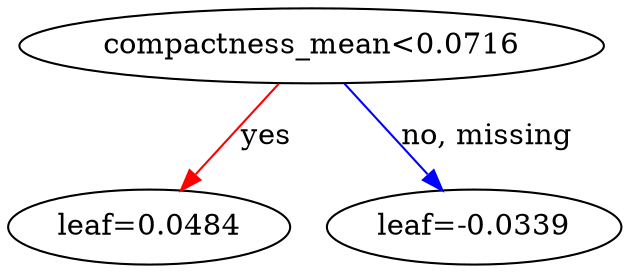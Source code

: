 digraph {
    graph [ rankdir=TB ]
    graph [ rankdir="UD" ]

    0 [ label="compactness_mean<0.0716" ]
    0 -> 1 [label="yes" color="#FF0000"]
    0 -> 2 [label="no, missing" color="#0000FF"]

    1 [ label="leaf=0.0484" ]

    2 [ label="leaf=-0.0339" ]
}
